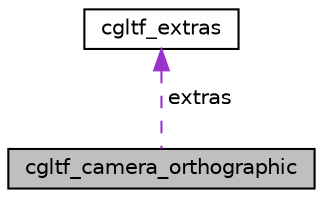 digraph "cgltf_camera_orthographic"
{
 // LATEX_PDF_SIZE
  edge [fontname="Helvetica",fontsize="10",labelfontname="Helvetica",labelfontsize="10"];
  node [fontname="Helvetica",fontsize="10",shape=record];
  Node1 [label="cgltf_camera_orthographic",height=0.2,width=0.4,color="black", fillcolor="grey75", style="filled", fontcolor="black",tooltip=" "];
  Node2 -> Node1 [dir="back",color="darkorchid3",fontsize="10",style="dashed",label=" extras" ,fontname="Helvetica"];
  Node2 [label="cgltf_extras",height=0.2,width=0.4,color="black", fillcolor="white", style="filled",URL="$structcgltf__extras.html",tooltip=" "];
}
